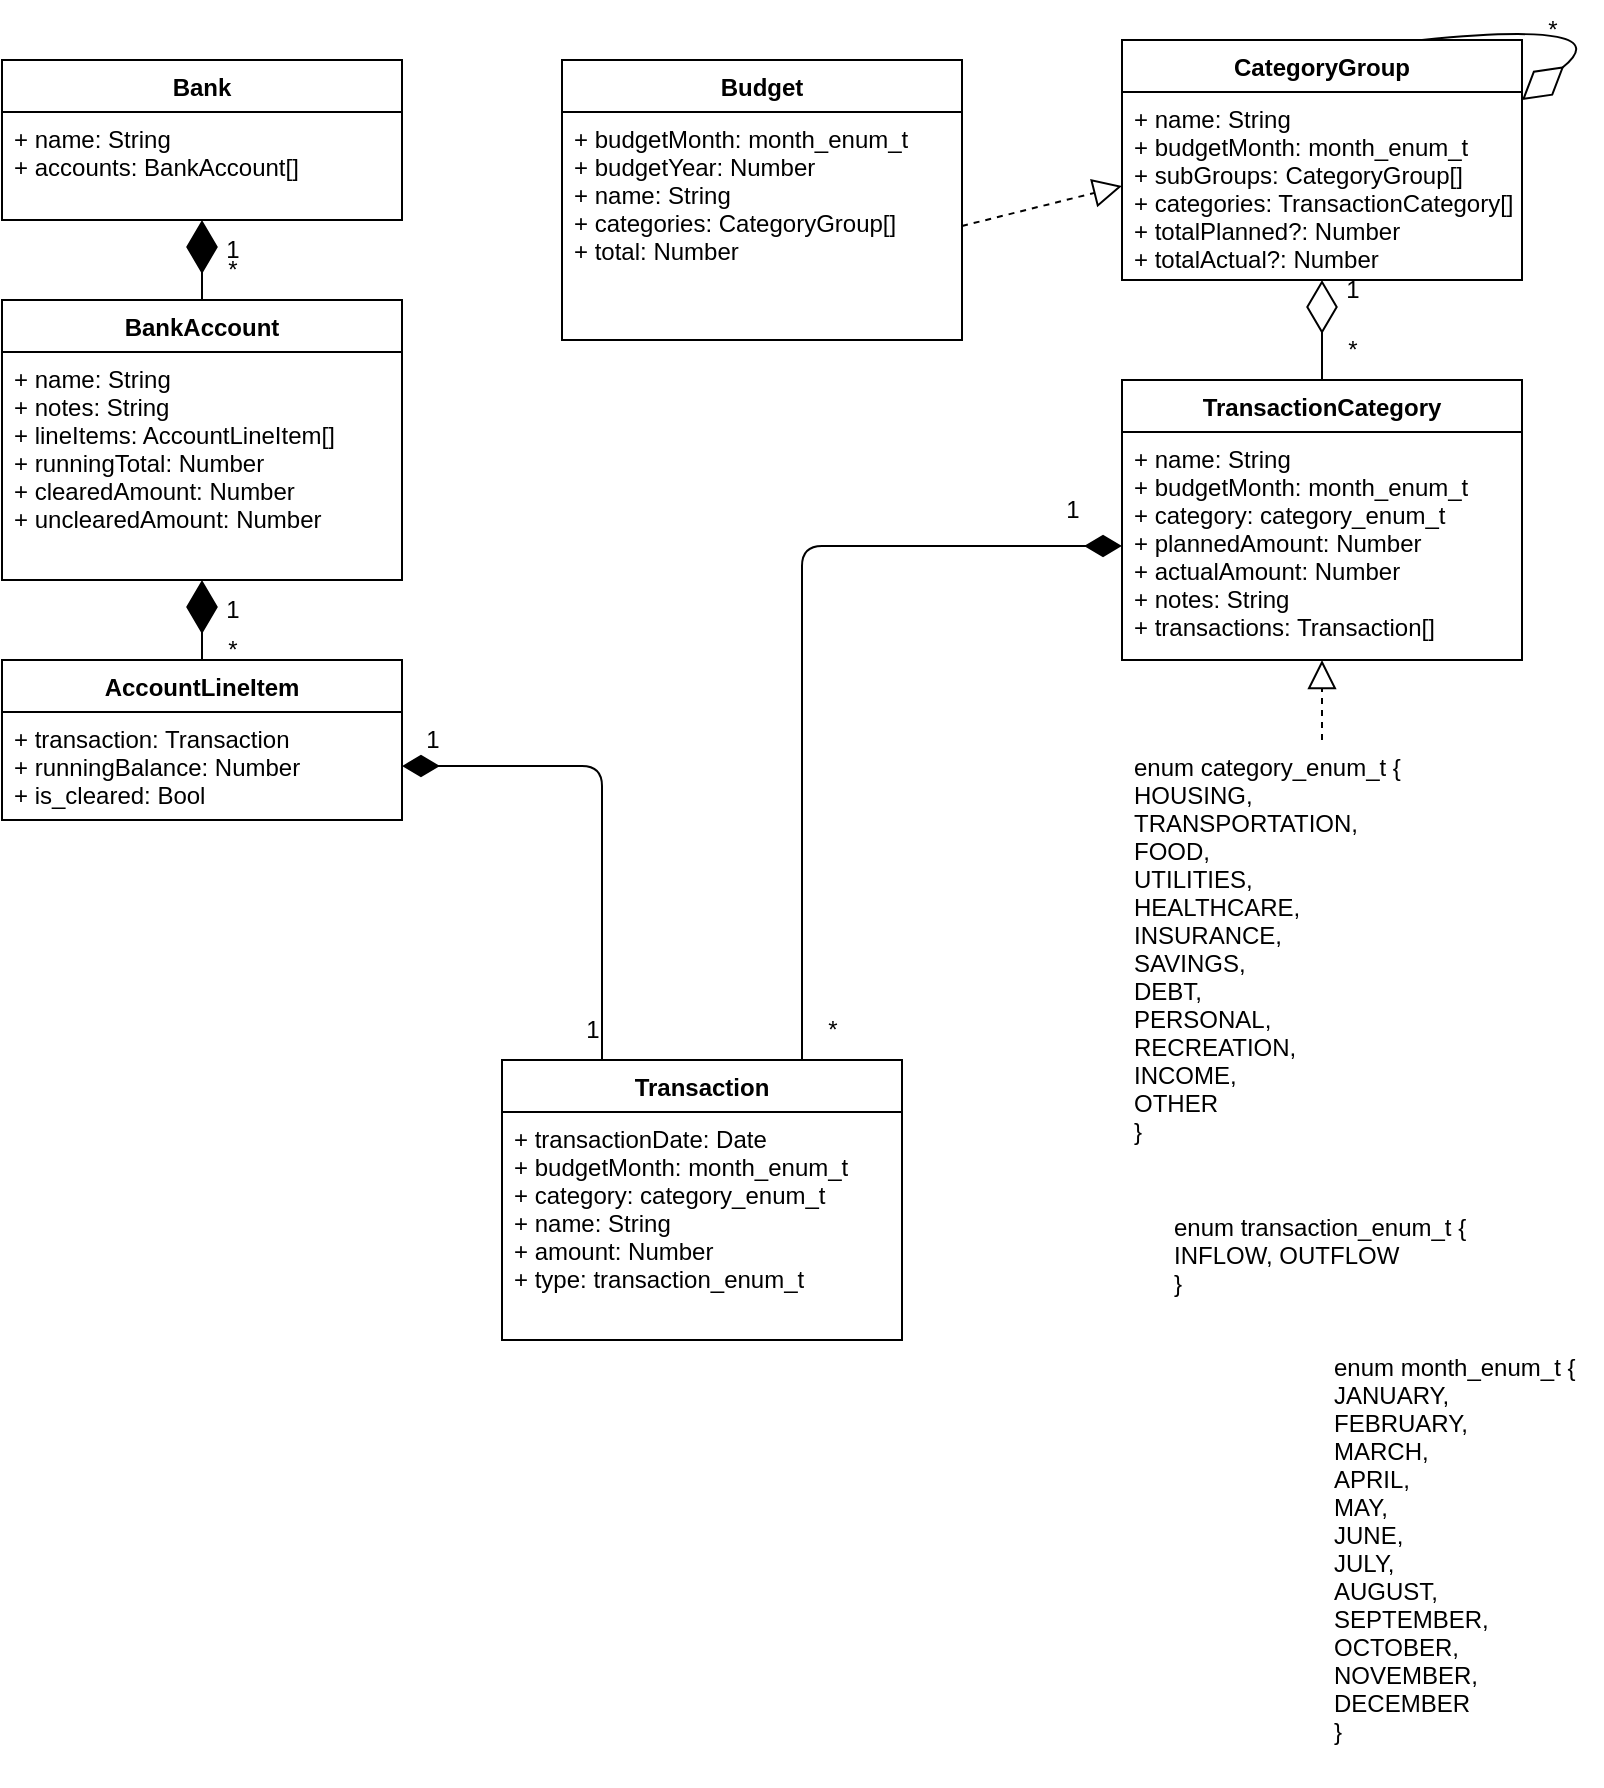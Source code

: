 <mxfile>
    <diagram name="Transaction Structure" id="transaction-diagram">
        <mxGraphModel dx="988" dy="568" grid="1" gridSize="10" guides="1" tooltips="1" connect="1" arrows="1" fold="1" page="1" pageScale="1" pageWidth="850" pageHeight="1100" math="0" shadow="0">
            <root>
                <mxCell id="0"/>
                <mxCell id="1" parent="0"/>
                <mxCell id="54" style="edgeStyle=orthogonalEdgeStyle;html=1;exitX=0.75;exitY=0;exitDx=0;exitDy=0;entryX=0;entryY=0.5;entryDx=0;entryDy=0;endArrow=diamondThin;endFill=1;endSize=16;" edge="1" parent="1" source="2" target="23">
                    <mxGeometry relative="1" as="geometry"/>
                </mxCell>
                <mxCell id="55" style="edgeStyle=orthogonalEdgeStyle;html=1;exitX=0.25;exitY=0;exitDx=0;exitDy=0;entryX=1;entryY=0.5;entryDx=0;entryDy=0;endArrow=diamondThin;endFill=1;endSize=16;" edge="1" parent="1" source="2" target="45">
                    <mxGeometry relative="1" as="geometry"/>
                </mxCell>
                <mxCell id="2" value="Transaction" style="swimlane;fontStyle=1;align=center;verticalAlign=top;childLayout=stackLayout;horizontal=1;startSize=26;horizontalStack=0;resizeParent=1;resizeParentMax=0;resizeLast=0;collapsible=1;marginBottom=0;" parent="1" vertex="1">
                    <mxGeometry x="290" y="540" width="200" height="140" as="geometry"/>
                </mxCell>
                <mxCell id="3" value="+ transactionDate: Date&#xa;+ budgetMonth: month_enum_t&#xa;+ category: category_enum_t&#xa;+ name: String&#xa;+ amount: Number&#xa;+ type: transaction_enum_t" style="text;strokeColor=none;fillColor=none;align=left;verticalAlign=top;spacingLeft=4;spacingRight=4;overflow=hidden;rotatable=0;points=[[0,0.5],[1,0.5]];portConstraint=eastwest;" parent="2" vertex="1">
                    <mxGeometry y="26" width="200" height="114" as="geometry"/>
                </mxCell>
                <mxCell id="12" value="Budget" style="swimlane;fontStyle=1;align=center;verticalAlign=top;childLayout=stackLayout;horizontal=1;startSize=26;horizontalStack=0;resizeParent=1;resizeParentMax=0;resizeLast=0;collapsible=1;marginBottom=0;" parent="1" vertex="1">
                    <mxGeometry x="320" y="40" width="200" height="140" as="geometry"/>
                </mxCell>
                <mxCell id="13" value="+ budgetMonth: month_enum_t&#xa;+ budgetYear: Number&#xa;+ name: String&#xa;+ categories: CategoryGroup[]&#xa;+ total: Number" style="text;strokeColor=none;fillColor=none;align=left;verticalAlign=top;spacingLeft=4;spacingRight=4;overflow=hidden;rotatable=0;points=[[0,0.5],[1,0.5]];portConstraint=eastwest;" parent="12" vertex="1">
                    <mxGeometry y="26" width="200" height="114" as="geometry"/>
                </mxCell>
                <mxCell id="14" value="CategoryGroup" style="swimlane;fontStyle=1;align=center;verticalAlign=top;childLayout=stackLayout;horizontal=1;startSize=26;horizontalStack=0;resizeParent=1;resizeParentMax=0;resizeLast=0;collapsible=1;marginBottom=0;" parent="1" vertex="1">
                    <mxGeometry x="600" y="30" width="200" height="120" as="geometry"/>
                </mxCell>
                <mxCell id="15" value="+ name: String&#xa;+ budgetMonth: month_enum_t&#xa;+ subGroups: CategoryGroup[]&#xa;+ categories: TransactionCategory[]&#xa;+ totalPlanned?: Number&#xa;+ totalActual?: Number" style="text;strokeColor=none;fillColor=none;align=left;verticalAlign=top;spacingLeft=4;spacingRight=4;overflow=hidden;rotatable=0;points=[[0,0.5],[1,0.5]];portConstraint=eastwest;" parent="14" vertex="1">
                    <mxGeometry y="26" width="200" height="94" as="geometry"/>
                </mxCell>
                <mxCell id="22" value="TransactionCategory" style="swimlane;fontStyle=1;align=center;verticalAlign=top;childLayout=stackLayout;horizontal=1;startSize=26;horizontalStack=0;resizeParent=1;resizeParentMax=0;resizeLast=0;collapsible=1;marginBottom=0;" parent="1" vertex="1">
                    <mxGeometry x="600" y="200" width="200" height="140" as="geometry"/>
                </mxCell>
                <mxCell id="23" value="+ name: String&#xa;+ budgetMonth: month_enum_t&#xa;+ category: category_enum_t&#xa;+ plannedAmount: Number&#xa;+ actualAmount: Number&#xa;+ notes: String&#xa;+ transactions: Transaction[]" style="text;strokeColor=none;fillColor=none;align=left;verticalAlign=top;spacingLeft=4;spacingRight=4;overflow=hidden;rotatable=0;points=[[0,0.5],[1,0.5]];portConstraint=eastwest;" parent="22" vertex="1">
                    <mxGeometry y="26" width="200" height="114" as="geometry"/>
                </mxCell>
                <mxCell id="40" value="Bank" style="swimlane;fontStyle=1;align=center;verticalAlign=top;childLayout=stackLayout;horizontal=1;startSize=26;horizontalStack=0;resizeParent=1;resizeParentMax=0;resizeLast=0;collapsible=1;marginBottom=0;" parent="1" vertex="1">
                    <mxGeometry x="40" y="40" width="200" height="80" as="geometry"/>
                </mxCell>
                <mxCell id="41" value="+ name: String&#xa;+ accounts: BankAccount[]" style="text;strokeColor=none;fillColor=none;align=left;verticalAlign=top;spacingLeft=4;spacingRight=4;overflow=hidden;rotatable=0;points=[[0,0.5],[1,0.5]];portConstraint=eastwest;" parent="40" vertex="1">
                    <mxGeometry y="26" width="200" height="54" as="geometry"/>
                </mxCell>
                <mxCell id="42" value="BankAccount" style="swimlane;fontStyle=1;align=center;verticalAlign=top;childLayout=stackLayout;horizontal=1;startSize=26;horizontalStack=0;resizeParent=1;resizeParentMax=0;resizeLast=0;collapsible=1;marginBottom=0;" parent="1" vertex="1">
                    <mxGeometry x="40" y="160" width="200" height="140" as="geometry"/>
                </mxCell>
                <mxCell id="43" value="+ name: String&#xa;+ notes: String&#xa;+ lineItems: AccountLineItem[]&#xa;+ runningTotal: Number&#xa;+ clearedAmount: Number&#xa;+ unclearedAmount: Number" style="text;strokeColor=none;fillColor=none;align=left;verticalAlign=top;spacingLeft=4;spacingRight=4;overflow=hidden;rotatable=0;points=[[0,0.5],[1,0.5]];portConstraint=eastwest;" parent="42" vertex="1">
                    <mxGeometry y="26" width="200" height="114" as="geometry"/>
                </mxCell>
                <mxCell id="44" value="AccountLineItem" style="swimlane;fontStyle=1;align=center;verticalAlign=top;childLayout=stackLayout;horizontal=1;startSize=26;horizontalStack=0;resizeParent=1;resizeParentMax=0;resizeLast=0;collapsible=1;marginBottom=0;" parent="1" vertex="1">
                    <mxGeometry x="40" y="340" width="200" height="80" as="geometry"/>
                </mxCell>
                <mxCell id="45" value="+ transaction: Transaction&#xa;+ runningBalance: Number&#xa;+ is_cleared: Bool" style="text;strokeColor=none;fillColor=none;align=left;verticalAlign=top;spacingLeft=4;spacingRight=4;overflow=hidden;rotatable=0;points=[[0,0.5],[1,0.5]];portConstraint=eastwest;" parent="44" vertex="1">
                    <mxGeometry y="26" width="200" height="54" as="geometry"/>
                </mxCell>
                <mxCell id="46" value="" style="endArrow=diamondThin;endFill=1;endSize=24;html=1;rounded=0;exitX=0.5;exitY=0;exitDx=0;exitDy=0;entryX=0.5;entryY=1;entryDx=0;entryDy=0;" parent="1" source="42" target="40" edge="1">
                    <mxGeometry width="160" relative="1" as="geometry"/>
                </mxCell>
                <mxCell id="47" value="" style="endArrow=diamondThin;endFill=1;endSize=24;html=1;rounded=0;exitX=0.5;exitY=0;exitDx=0;exitDy=0;entryX=0.5;entryY=1;entryDx=0;entryDy=0;" parent="1" source="44" target="42" edge="1">
                    <mxGeometry width="160" relative="1" as="geometry"/>
                </mxCell>
                <mxCell id="49" value="1" style="text;html=1;align=center;verticalAlign=middle;resizable=0;points=[];autosize=1;strokeColor=none;fillColor=none;" parent="1" vertex="1">
                    <mxGeometry x="320" y="510" width="30" height="30" as="geometry"/>
                </mxCell>
                <mxCell id="50" value="1" style="text;html=1;align=center;verticalAlign=middle;resizable=0;points=[];autosize=1;strokeColor=none;fillColor=none;" parent="1" vertex="1">
                    <mxGeometry x="140" y="120" width="30" height="30" as="geometry"/>
                </mxCell>
                <mxCell id="51" value="*" style="text;html=1;align=center;verticalAlign=middle;resizable=0;points=[];autosize=1;strokeColor=none;fillColor=none;" parent="1" vertex="1">
                    <mxGeometry x="140" y="320" width="30" height="30" as="geometry"/>
                </mxCell>
                <mxCell id="52" value="*" style="text;html=1;align=center;verticalAlign=middle;resizable=0;points=[];autosize=1;strokeColor=none;fillColor=none;" parent="1" vertex="1">
                    <mxGeometry x="140" y="130" width="30" height="30" as="geometry"/>
                </mxCell>
                <mxCell id="53" value="1" style="text;html=1;align=center;verticalAlign=middle;resizable=0;points=[];autosize=1;strokeColor=none;fillColor=none;" parent="1" vertex="1">
                    <mxGeometry x="240" y="365" width="30" height="30" as="geometry"/>
                </mxCell>
                <mxCell id="5" value="enum transaction_enum_t {&#xa;    INFLOW, OUTFLOW&#xa;}" style="text;strokeColor=none;fillColor=none;align=left;verticalAlign=top;spacingLeft=4;spacingRight=4;overflow=hidden;rotatable=0;points=[[0,0.5],[1,0.5]];portConstraint=eastwest;" parent="1" vertex="1">
                    <mxGeometry x="620" y="610" width="160" height="60" as="geometry"/>
                </mxCell>
                <mxCell id="8" value="enum category_enum_t {&#xa;    HOUSING,&#xa;    TRANSPORTATION,&#xa;    FOOD,&#xa;    UTILITIES,&#xa;    HEALTHCARE,&#xa;    INSURANCE,&#xa;    SAVINGS,&#xa;    DEBT,&#xa;    PERSONAL,&#xa;    RECREATION,&#xa;    INCOME,&#xa;    OTHER&#xa;}" style="text;strokeColor=none;fillColor=none;align=left;verticalAlign=top;spacingLeft=4;spacingRight=4;overflow=hidden;rotatable=0;points=[[0,0.5],[1,0.5]];portConstraint=eastwest;" parent="1" vertex="1">
                    <mxGeometry x="600" y="380" width="200" height="220" as="geometry"/>
                </mxCell>
                <mxCell id="10" value="enum month_enum_t {&#xa;    JANUARY,&#xa;    FEBRUARY,&#xa;    MARCH,&#xa;    APRIL,&#xa;    MAY,&#xa;    JUNE,&#xa;    JULY,&#xa;    AUGUST,&#xa;    SEPTEMBER,&#xa;    OCTOBER,&#xa;    NOVEMBER,&#xa;    DECEMBER&#xa;}" style="text;strokeColor=none;fillColor=none;align=left;verticalAlign=top;spacingLeft=4;spacingRight=4;overflow=hidden;rotatable=0;points=[[0,0.5],[1,0.5]];portConstraint=eastwest;" parent="1" vertex="1">
                    <mxGeometry x="700" y="680" width="140" height="220" as="geometry"/>
                </mxCell>
                <mxCell id="18" value="" style="endArrow=block;dashed=1;endFill=0;endSize=12;html=1;rounded=0;exitX=1;exitY=0.5;exitDx=0;exitDy=0;entryX=0;entryY=0.5;entryDx=0;entryDy=0;" parent="1" source="13" target="15" edge="1">
                    <mxGeometry width="160" relative="1" as="geometry"/>
                </mxCell>
                <mxCell id="24" value="" style="endArrow=diamondThin;endFill=0;endSize=24;html=1;rounded=0;exitX=0.5;exitY=0;exitDx=0;exitDy=0;entryX=0.5;entryY=1;entryDx=0;entryDy=0;" parent="1" source="22" target="14" edge="1">
                    <mxGeometry width="160" relative="1" as="geometry"/>
                </mxCell>
                <mxCell id="25" value="" style="endArrow=block;dashed=1;endFill=0;endSize=12;html=1;rounded=0;exitX=0.5;exitY=0;exitDx=0;exitDy=0;entryX=0.5;entryY=1;entryDx=0;entryDy=0;" parent="1" source="8" target="22" edge="1">
                    <mxGeometry width="160" relative="1" as="geometry"/>
                </mxCell>
                <mxCell id="26" value="*" style="text;html=1;align=center;verticalAlign=middle;resizable=0;points=[];autosize=1;strokeColor=none;fillColor=none;" parent="1" vertex="1">
                    <mxGeometry x="700" y="170" width="30" height="30" as="geometry"/>
                </mxCell>
                <mxCell id="27" value="1" style="text;html=1;align=center;verticalAlign=middle;resizable=0;points=[];autosize=1;strokeColor=none;fillColor=none;" parent="1" vertex="1">
                    <mxGeometry x="700" y="140" width="30" height="30" as="geometry"/>
                </mxCell>
                <mxCell id="31" value="" style="endArrow=diamondThin;endFill=0;endSize=24;html=1;rounded=0;curved=1;exitX=0.75;exitY=0;exitDx=0;exitDy=0;entryX=1;entryY=0.25;entryDx=0;entryDy=0;" parent="1" source="14" target="14" edge="1">
                    <mxGeometry width="160" relative="1" as="geometry">
                        <mxPoint x="750" y="30" as="sourcePoint"/>
                        <mxPoint x="850" y="70" as="targetPoint"/>
                        <Array as="points">
                            <mxPoint x="850" y="20"/>
                        </Array>
                    </mxGeometry>
                </mxCell>
                <mxCell id="32" value="*" style="text;html=1;align=center;verticalAlign=middle;resizable=0;points=[];autosize=1;strokeColor=none;fillColor=none;" parent="1" vertex="1">
                    <mxGeometry x="800" y="10" width="30" height="30" as="geometry"/>
                </mxCell>
                <mxCell id="34" value="1" style="text;html=1;align=center;verticalAlign=middle;resizable=0;points=[];autosize=1;strokeColor=none;fillColor=none;" parent="1" vertex="1">
                    <mxGeometry x="560" y="250" width="30" height="30" as="geometry"/>
                </mxCell>
                <mxCell id="35" value="*" style="text;html=1;align=center;verticalAlign=middle;resizable=0;points=[];autosize=1;strokeColor=none;fillColor=none;" parent="1" vertex="1">
                    <mxGeometry x="440" y="510" width="30" height="30" as="geometry"/>
                </mxCell>
                <mxCell id="56" value="1" style="text;html=1;align=center;verticalAlign=middle;resizable=0;points=[];autosize=1;strokeColor=none;fillColor=none;" vertex="1" parent="1">
                    <mxGeometry x="140" y="300" width="30" height="30" as="geometry"/>
                </mxCell>
            </root>
        </mxGraphModel>
    </diagram>
</mxfile>